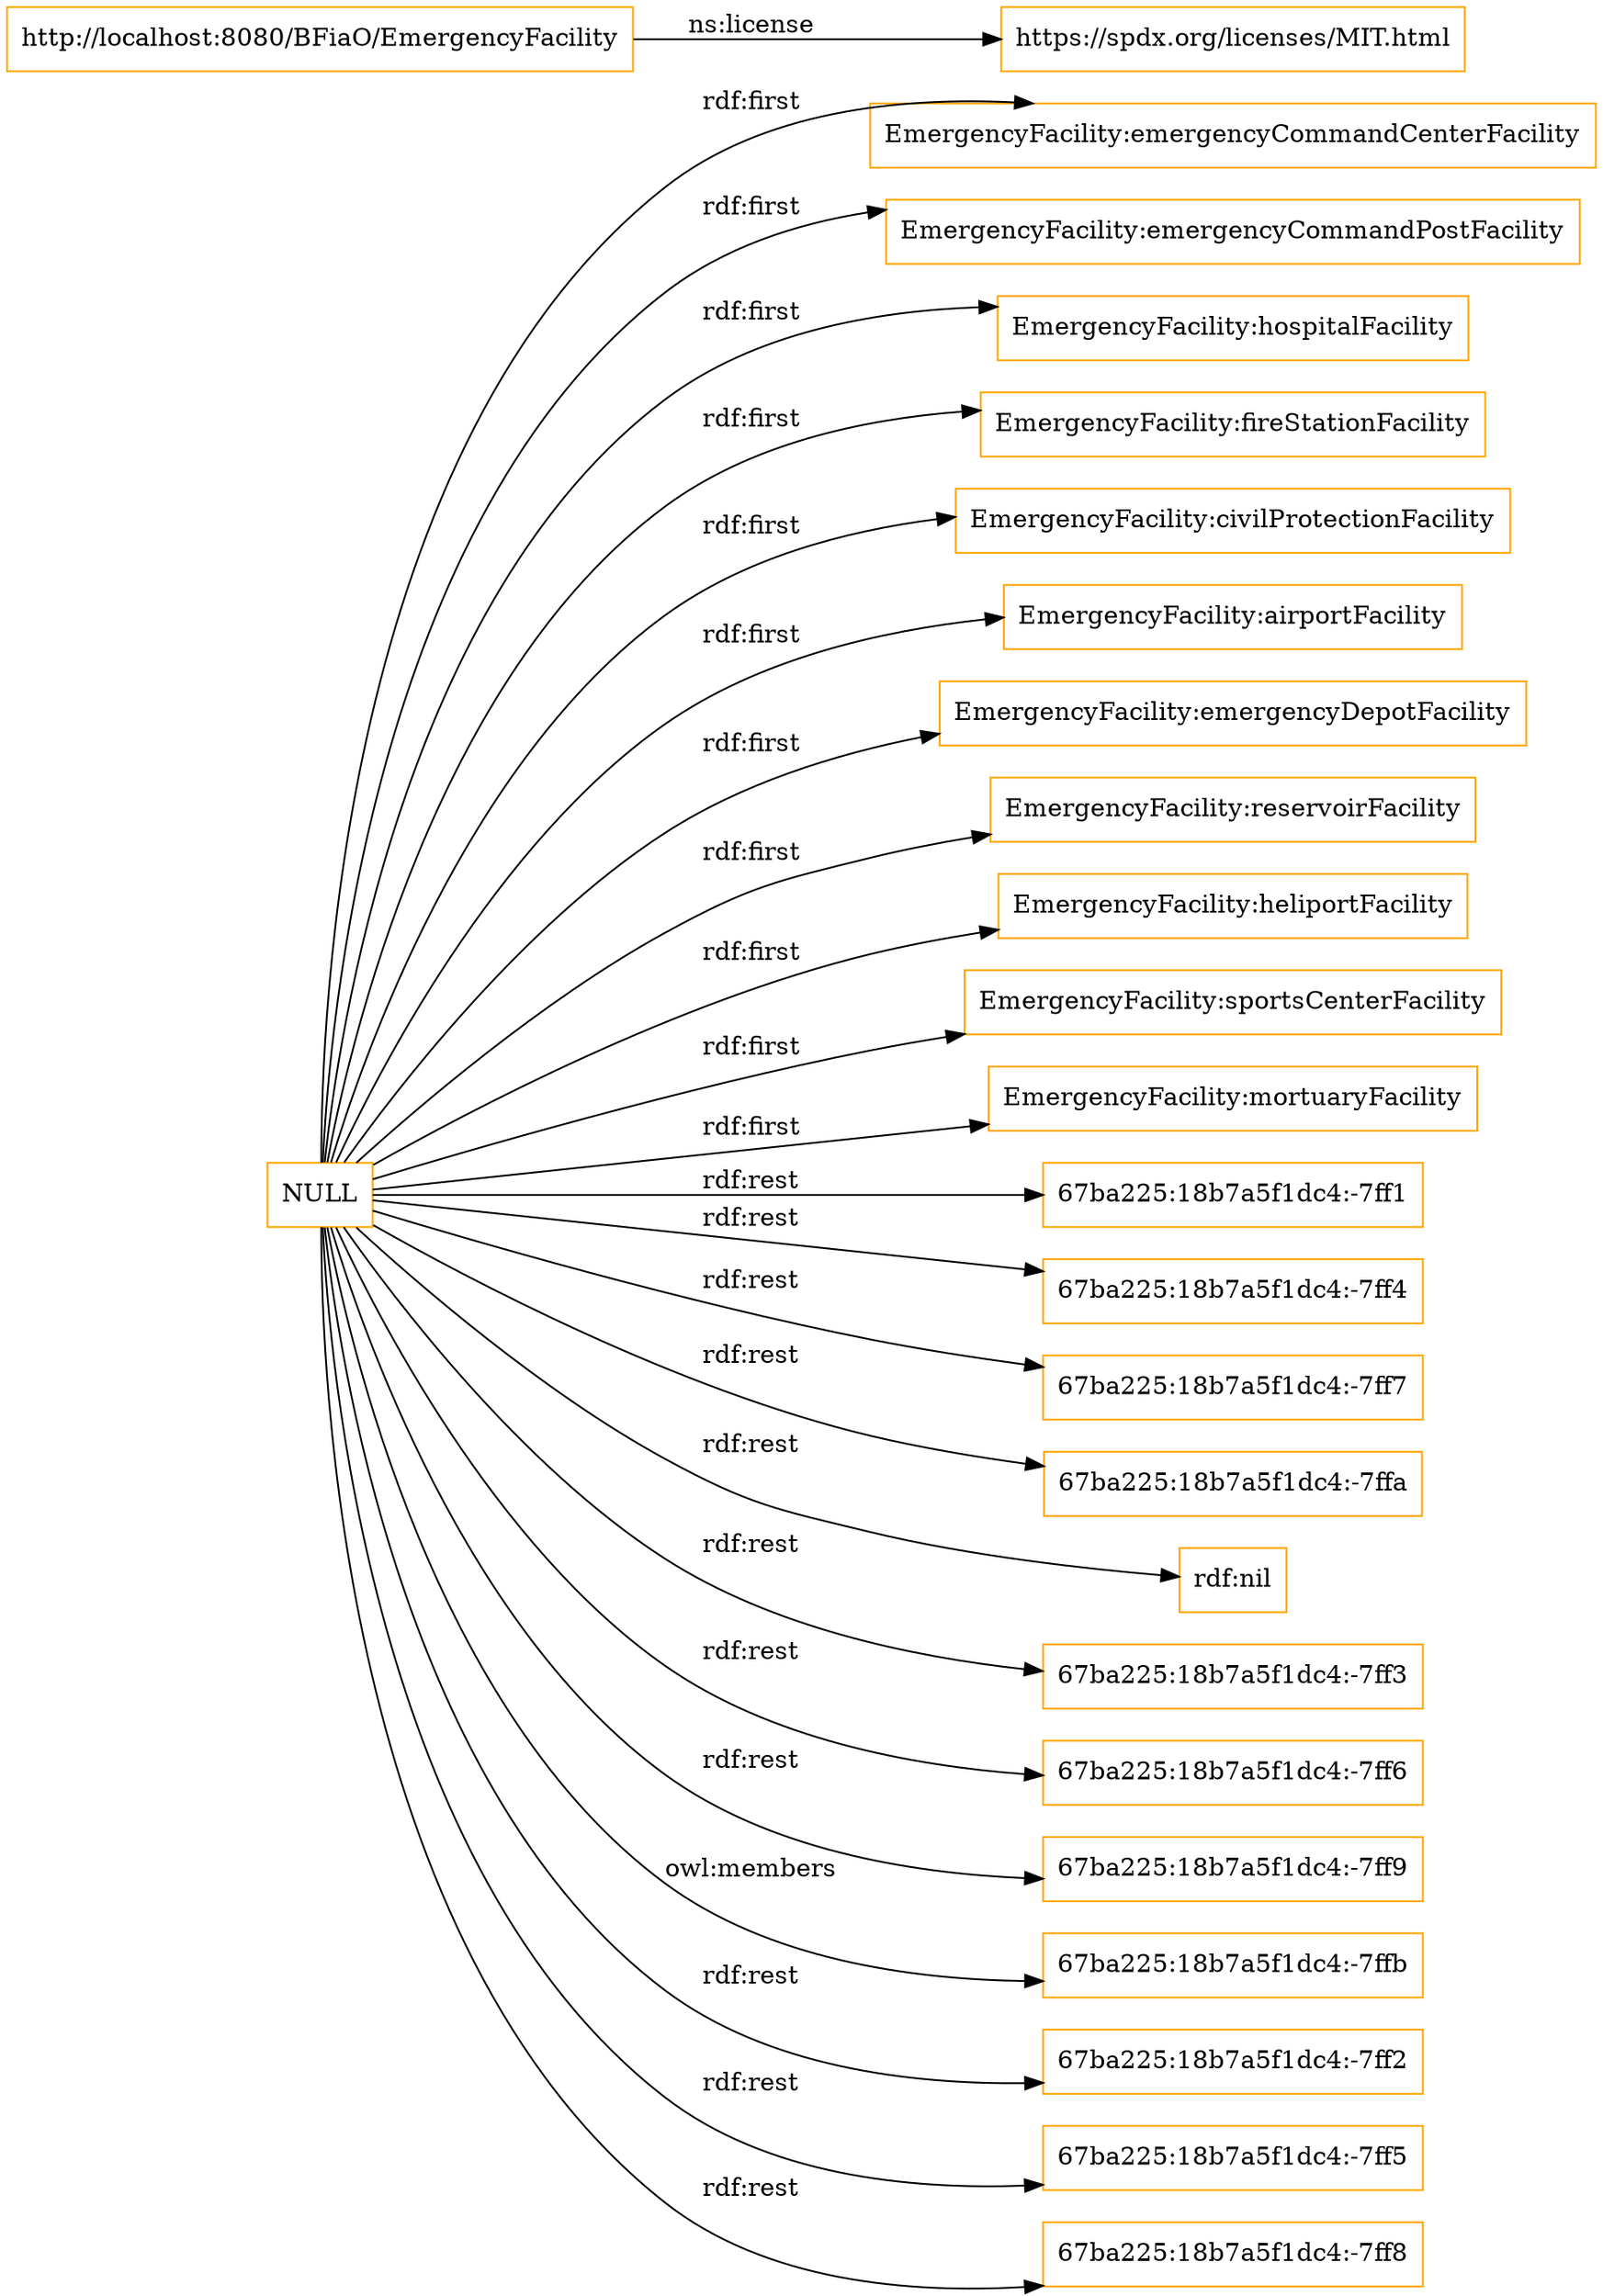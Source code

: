 digraph ar2dtool_diagram { 
rankdir=LR;
size="1501"
node [shape = rectangle, color="orange"]; "EmergencyFacility:emergencyCommandCenterFacility" "EmergencyFacility:emergencyCommandPostFacility" "EmergencyFacility:hospitalFacility" "EmergencyFacility:fireStationFacility" "EmergencyFacility:civilProtectionFacility" "EmergencyFacility:airportFacility" "EmergencyFacility:emergencyDepotFacility" "EmergencyFacility:reservoirFacility" "EmergencyFacility:heliportFacility" "EmergencyFacility:sportsCenterFacility" "EmergencyFacility:mortuaryFacility" ; /*classes style*/
	"NULL" -> "EmergencyFacility:civilProtectionFacility" [ label = "rdf:first" ];
	"NULL" -> "EmergencyFacility:emergencyCommandPostFacility" [ label = "rdf:first" ];
	"NULL" -> "67ba225:18b7a5f1dc4:-7ff1" [ label = "rdf:rest" ];
	"NULL" -> "67ba225:18b7a5f1dc4:-7ff4" [ label = "rdf:rest" ];
	"NULL" -> "67ba225:18b7a5f1dc4:-7ff7" [ label = "rdf:rest" ];
	"NULL" -> "67ba225:18b7a5f1dc4:-7ffa" [ label = "rdf:rest" ];
	"NULL" -> "EmergencyFacility:emergencyDepotFacility" [ label = "rdf:first" ];
	"NULL" -> "EmergencyFacility:hospitalFacility" [ label = "rdf:first" ];
	"NULL" -> "rdf:nil" [ label = "rdf:rest" ];
	"NULL" -> "EmergencyFacility:heliportFacility" [ label = "rdf:first" ];
	"NULL" -> "67ba225:18b7a5f1dc4:-7ff3" [ label = "rdf:rest" ];
	"NULL" -> "67ba225:18b7a5f1dc4:-7ff6" [ label = "rdf:rest" ];
	"NULL" -> "67ba225:18b7a5f1dc4:-7ff9" [ label = "rdf:rest" ];
	"NULL" -> "EmergencyFacility:airportFacility" [ label = "rdf:first" ];
	"NULL" -> "EmergencyFacility:emergencyCommandCenterFacility" [ label = "rdf:first" ];
	"NULL" -> "EmergencyFacility:reservoirFacility" [ label = "rdf:first" ];
	"NULL" -> "EmergencyFacility:fireStationFacility" [ label = "rdf:first" ];
	"NULL" -> "EmergencyFacility:mortuaryFacility" [ label = "rdf:first" ];
	"NULL" -> "67ba225:18b7a5f1dc4:-7ffb" [ label = "owl:members" ];
	"NULL" -> "EmergencyFacility:sportsCenterFacility" [ label = "rdf:first" ];
	"NULL" -> "67ba225:18b7a5f1dc4:-7ff2" [ label = "rdf:rest" ];
	"NULL" -> "67ba225:18b7a5f1dc4:-7ff5" [ label = "rdf:rest" ];
	"NULL" -> "67ba225:18b7a5f1dc4:-7ff8" [ label = "rdf:rest" ];
	"http://localhost:8080/BFiaO/EmergencyFacility" -> "https://spdx.org/licenses/MIT.html" [ label = "ns:license" ];

}
